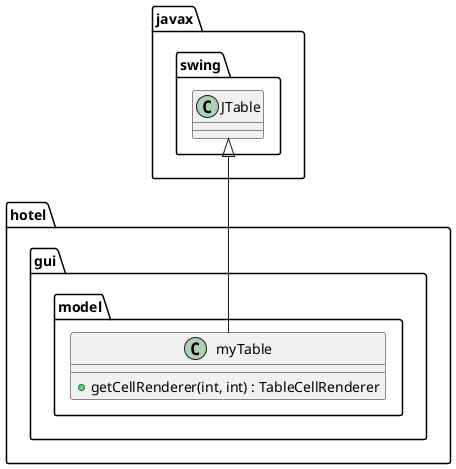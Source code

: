 @startuml

class hotel.gui.model.myTable {
    + getCellRenderer(int, int) : TableCellRenderer
}

javax.swing.JTable <|-- hotel.gui.model.myTable

@enduml